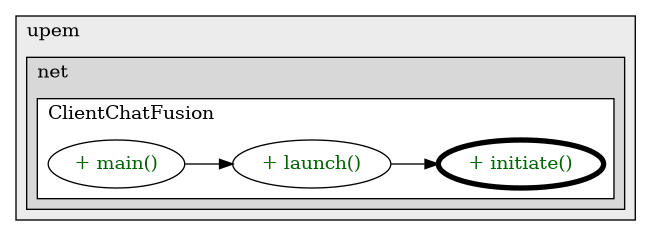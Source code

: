 @startuml

/' diagram meta data start
config=CallConfiguration;
{
  "rootMethod": "fr.upem.net.tcp.chatfusion.client.ClientChatFusion#initiate()",
  "projectClassification": {
    "searchMode": "OpenProject", // OpenProject, AllProjects
    "includedProjects": "",
    "pathEndKeywords": "*.impl",
    "isClientPath": "",
    "isClientName": "",
    "isTestPath": "",
    "isTestName": "",
    "isMappingPath": "",
    "isMappingName": "",
    "isDataAccessPath": "",
    "isDataAccessName": "",
    "isDataStructurePath": "",
    "isDataStructureName": "",
    "isInterfaceStructuresPath": "",
    "isInterfaceStructuresName": "",
    "isEntryPointPath": "",
    "isEntryPointName": "",
    "treatFinalFieldsAsMandatory": false
  },
  "graphRestriction": {
    "classPackageExcludeFilter": "",
    "classPackageIncludeFilter": "",
    "classNameExcludeFilter": "",
    "classNameIncludeFilter": "",
    "methodNameExcludeFilter": "",
    "methodNameIncludeFilter": "",
    "removeByInheritance": "", // inheritance/annotation based filtering is done in a second step
    "removeByAnnotation": "",
    "removeByClassPackage": "", // cleanup the graph after inheritance/annotation based filtering is done
    "removeByClassName": "",
    "cutMappings": false,
    "cutEnum": true,
    "cutTests": true,
    "cutClient": true,
    "cutDataAccess": true,
    "cutInterfaceStructures": true,
    "cutDataStructures": true,
    "cutGetterAndSetter": true,
    "cutConstructors": true
  },
  "graphTraversal": {
    "forwardDepth": 3,
    "backwardDepth": 3,
    "classPackageExcludeFilter": "",
    "classPackageIncludeFilter": "",
    "classNameExcludeFilter": "",
    "classNameIncludeFilter": "",
    "methodNameExcludeFilter": "",
    "methodNameIncludeFilter": "",
    "hideMappings": false,
    "hideDataStructures": false,
    "hidePrivateMethods": true,
    "hideInterfaceCalls": true, // indirection: implementation -> interface (is hidden) -> implementation
    "onlyShowApplicationEntryPoints": false, // root node is included
    "useMethodCallsForStructureDiagram": "ForwardOnly" // ForwardOnly, BothDirections, No
  },
  "details": {
    "aggregation": "GroupByClass", // ByClass, GroupByClass, None
    "showMethodParametersTypes": false,
    "showMethodParametersNames": false,
    "showMethodReturnType": false,
    "showPackageLevels": 2,
    "showCallOrder": false,
    "edgeMode": "MethodsOnly", // TypesOnly, MethodsOnly, TypesAndMethods, MethodsAndDirectTypeUsage
    "showDetailedClassStructure": false
  },
  "rootClass": "fr.upem.net.tcp.chatfusion.client.ClientChatFusion",
  "extensionCallbackMethod": "" // qualified.class.name#methodName - signature: public static String method(String)
}
diagram meta data end '/



digraph g {
    rankdir="LR"
    splines=polyline
    

'nodes 
subgraph cluster_3596419 { 
   	label=upem
	labeljust=l
	fillcolor="#ececec"
	style=filled
   
   subgraph cluster_1360230834 { 
   	label=net
	labeljust=l
	fillcolor="#d8d8d8"
	style=filled
   
   subgraph cluster_1171374913 { 
   	label=ClientChatFusion
	labeljust=l
	fillcolor=white
	style=filled
   
   ClientChatFusion1030237686XXXinitiate0[
	label="+ initiate()"
	style=filled
	fillcolor=white
	tooltip="ClientChatFusion

&#10;  Initiates a connection with the remote server&#10;  @throws IOException if an I/O error occurs&#10; "
	penwidth=4
	fontcolor=darkgreen
];

ClientChatFusion1030237686XXXlaunch0[
	label="+ launch()"
	style=filled
	fillcolor=white
	tooltip="ClientChatFusion

&#10;  Launches the client&#10;  @throws IOException if an I/O error occurs&#10; "
	fontcolor=darkgreen
];

ClientChatFusion1030237686XXXmain1859653459[
	label="+ main()"
	style=filled
	fillcolor=white
	tooltip="ClientChatFusion

&#10;  @throws NumberFormatException if a conversion is attempted from a bad format&#10; string to a numeric type&#10;  @throws IOExceptionif an I/O error occurs&#10; "
	fontcolor=darkgreen
];
} 
} 
} 

'edges    
ClientChatFusion1030237686XXXlaunch0 -> ClientChatFusion1030237686XXXinitiate0;
ClientChatFusion1030237686XXXmain1859653459 -> ClientChatFusion1030237686XXXlaunch0;
    
}
@enduml